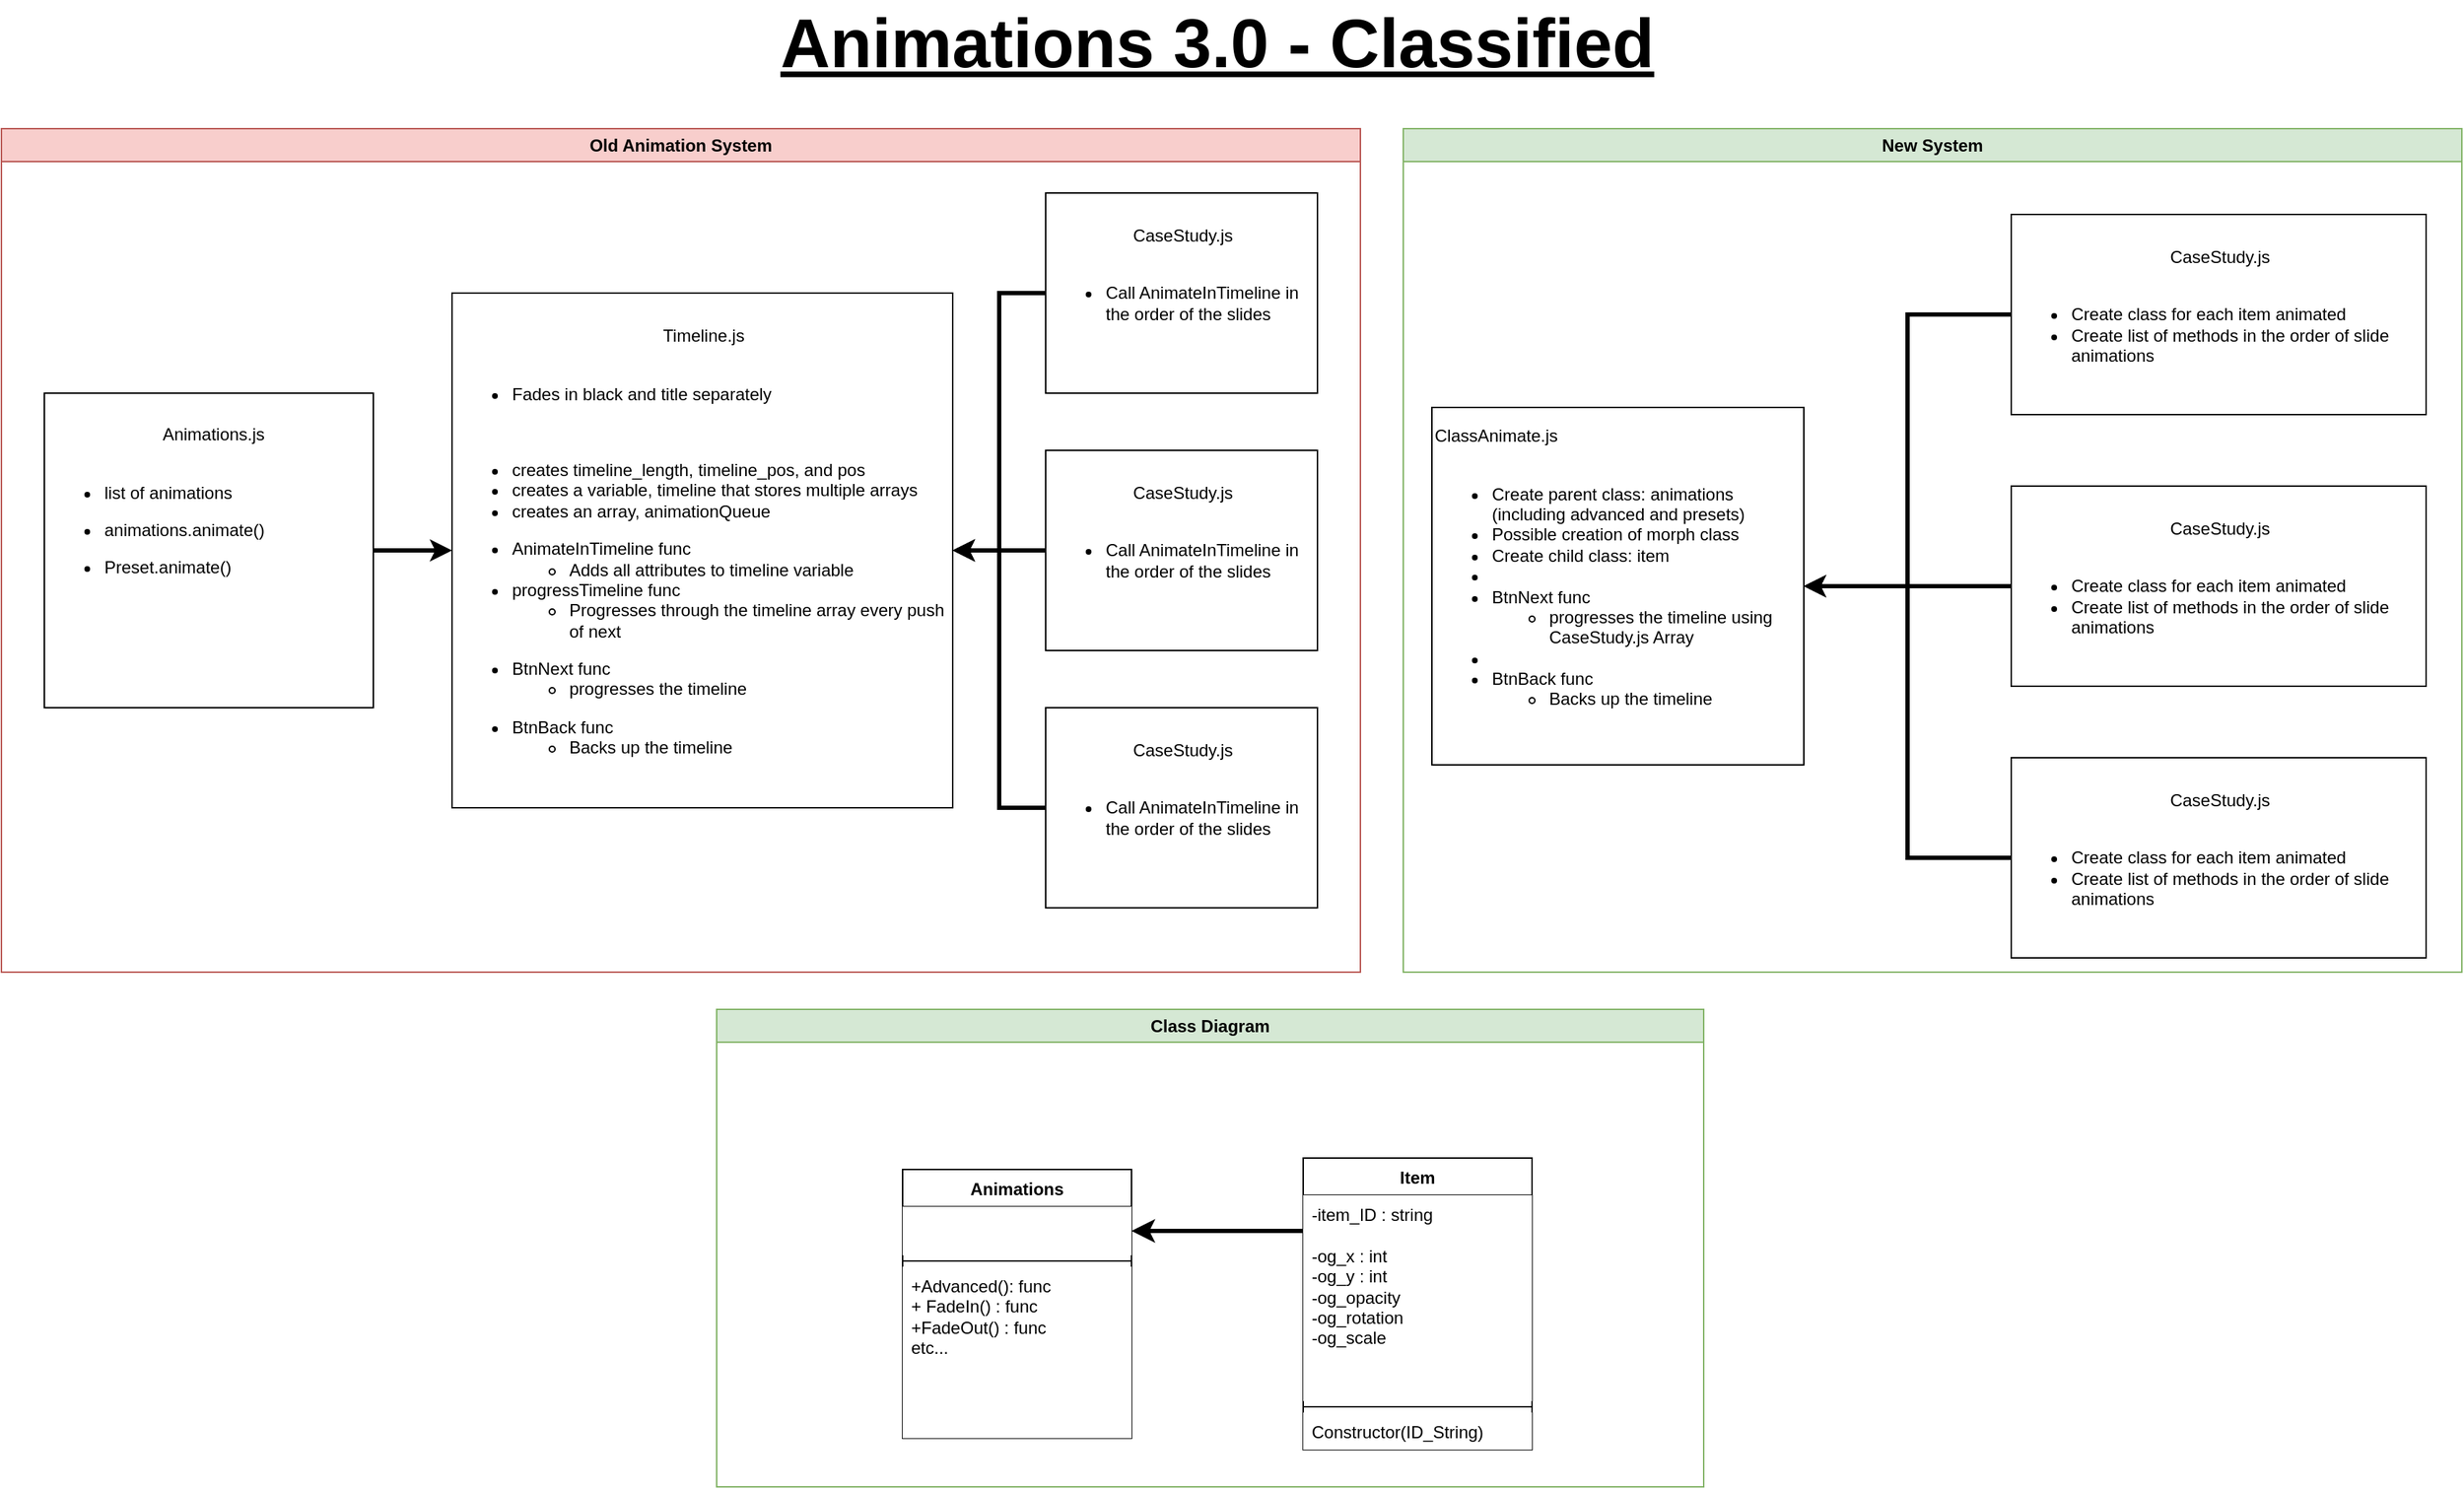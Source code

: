 <mxfile version="22.1.11" type="device">
  <diagram name="Page-1" id="jkemIDF-yhUULmrkBXbP">
    <mxGraphModel dx="2684" dy="3225" grid="1" gridSize="10" guides="1" tooltips="1" connect="1" arrows="1" fold="1" page="1" pageScale="1" pageWidth="850" pageHeight="1100" math="0" shadow="0">
      <root>
        <mxCell id="0" />
        <mxCell id="1" parent="0" />
        <mxCell id="szk8Xqu-uPIid_1Q9JTA-46" value="Old Animation System" style="swimlane;whiteSpace=wrap;html=1;fillColor=#f8cecc;strokeColor=#b85450;" vertex="1" parent="1">
          <mxGeometry x="-740" y="-1650" width="950" height="590" as="geometry" />
        </mxCell>
        <mxCell id="szk8Xqu-uPIid_1Q9JTA-45" style="edgeStyle=orthogonalEdgeStyle;rounded=0;orthogonalLoop=1;jettySize=auto;html=1;exitX=1;exitY=0.5;exitDx=0;exitDy=0;strokeWidth=3;" edge="1" parent="szk8Xqu-uPIid_1Q9JTA-46" source="szk8Xqu-uPIid_1Q9JTA-22" target="szk8Xqu-uPIid_1Q9JTA-23">
          <mxGeometry relative="1" as="geometry" />
        </mxCell>
        <mxCell id="szk8Xqu-uPIid_1Q9JTA-23" value="&lt;div style=&quot;text-align: center;&quot;&gt;&lt;span style=&quot;background-color: initial;&quot;&gt;Timeline.js&lt;/span&gt;&lt;/div&gt;&lt;div style=&quot;text-align: center;&quot;&gt;&lt;br&gt;&lt;/div&gt;&lt;ul&gt;&lt;li&gt;Fades in black and title separately&lt;/li&gt;&lt;/ul&gt;&lt;div&gt;&lt;br&gt;&lt;/div&gt;&lt;ul&gt;&lt;li&gt;creates timeline_length, timeline_pos, and pos&lt;/li&gt;&lt;li&gt;creates a variable, timeline that stores multiple arrays&lt;/li&gt;&lt;li&gt;creates an array, animationQueue&lt;/li&gt;&lt;/ul&gt;&lt;ul&gt;&lt;li&gt;AnimateInTimeline func&lt;/li&gt;&lt;ul&gt;&lt;li&gt;Adds all attributes to timeline variable&lt;/li&gt;&lt;/ul&gt;&lt;li&gt;progressTimeline func&lt;/li&gt;&lt;ul&gt;&lt;li&gt;Progresses through the timeline array every push of next&lt;/li&gt;&lt;/ul&gt;&lt;/ul&gt;&lt;ul&gt;&lt;li&gt;BtnNext func&lt;/li&gt;&lt;ul&gt;&lt;li&gt;progresses the timeline&lt;/li&gt;&lt;/ul&gt;&lt;/ul&gt;&lt;ul&gt;&lt;li&gt;BtnBack func&lt;/li&gt;&lt;ul&gt;&lt;li&gt;Backs up the timeline&lt;/li&gt;&lt;/ul&gt;&lt;/ul&gt;&lt;div&gt;&lt;/div&gt;" style="rounded=0;whiteSpace=wrap;html=1;align=left;" vertex="1" parent="szk8Xqu-uPIid_1Q9JTA-46">
          <mxGeometry x="315" y="115" width="350" height="360" as="geometry" />
        </mxCell>
        <mxCell id="szk8Xqu-uPIid_1Q9JTA-31" style="edgeStyle=orthogonalEdgeStyle;rounded=0;orthogonalLoop=1;jettySize=auto;html=1;exitX=0;exitY=0.5;exitDx=0;exitDy=0;entryX=1;entryY=0.5;entryDx=0;entryDy=0;strokeWidth=3;" edge="1" parent="szk8Xqu-uPIid_1Q9JTA-46" source="szk8Xqu-uPIid_1Q9JTA-26" target="szk8Xqu-uPIid_1Q9JTA-23">
          <mxGeometry relative="1" as="geometry" />
        </mxCell>
        <mxCell id="szk8Xqu-uPIid_1Q9JTA-33" style="edgeStyle=orthogonalEdgeStyle;rounded=0;orthogonalLoop=1;jettySize=auto;html=1;exitX=0;exitY=0.5;exitDx=0;exitDy=0;entryX=1;entryY=0.5;entryDx=0;entryDy=0;strokeWidth=3;" edge="1" parent="szk8Xqu-uPIid_1Q9JTA-46" source="szk8Xqu-uPIid_1Q9JTA-29" target="szk8Xqu-uPIid_1Q9JTA-23">
          <mxGeometry relative="1" as="geometry" />
        </mxCell>
        <mxCell id="szk8Xqu-uPIid_1Q9JTA-32" style="edgeStyle=orthogonalEdgeStyle;rounded=0;orthogonalLoop=1;jettySize=auto;html=1;exitX=0;exitY=0.5;exitDx=0;exitDy=0;strokeWidth=3;" edge="1" parent="szk8Xqu-uPIid_1Q9JTA-46" source="szk8Xqu-uPIid_1Q9JTA-30" target="szk8Xqu-uPIid_1Q9JTA-23">
          <mxGeometry relative="1" as="geometry" />
        </mxCell>
        <mxCell id="szk8Xqu-uPIid_1Q9JTA-22" value="&lt;div style=&quot;text-align: right;&quot;&gt;&lt;span style=&quot;background-color: initial;&quot;&gt;Animations.js&lt;/span&gt;&lt;/div&gt;&lt;div style=&quot;text-align: right;&quot;&gt;&lt;br&gt;&lt;/div&gt;&lt;ul&gt;&lt;li&gt;list of animations&lt;/li&gt;&lt;/ul&gt;&lt;div&gt;&lt;ul&gt;&lt;li&gt;animations.animate()&lt;/li&gt;&lt;/ul&gt;&lt;ul&gt;&lt;li&gt;Preset.animate()&lt;/li&gt;&lt;/ul&gt;&lt;/div&gt;&lt;br&gt;&lt;br&gt;&lt;br&gt;&lt;br&gt;" style="rounded=0;whiteSpace=wrap;html=1;align=left;" vertex="1" parent="szk8Xqu-uPIid_1Q9JTA-46">
          <mxGeometry x="30" y="185" width="230" height="220" as="geometry" />
        </mxCell>
        <mxCell id="szk8Xqu-uPIid_1Q9JTA-30" value="&lt;div style=&quot;text-align: center;&quot;&gt;&lt;span style=&quot;background-color: initial;&quot;&gt;CaseStudy.js&lt;/span&gt;&lt;/div&gt;&lt;div style=&quot;text-align: center;&quot;&gt;&lt;br&gt;&lt;/div&gt;&lt;ul&gt;&lt;li&gt;Call AnimateInTimeline in the order of the slides&lt;/li&gt;&lt;/ul&gt;&lt;div&gt;&lt;/div&gt;&lt;br&gt;" style="rounded=0;whiteSpace=wrap;html=1;align=left;" vertex="1" parent="szk8Xqu-uPIid_1Q9JTA-46">
          <mxGeometry x="730" y="225" width="190" height="140" as="geometry" />
        </mxCell>
        <mxCell id="szk8Xqu-uPIid_1Q9JTA-29" value="&lt;div style=&quot;text-align: center;&quot;&gt;&lt;span style=&quot;background-color: initial;&quot;&gt;CaseStudy.js&lt;/span&gt;&lt;/div&gt;&lt;div style=&quot;text-align: center;&quot;&gt;&lt;br&gt;&lt;/div&gt;&lt;ul&gt;&lt;li&gt;Call AnimateInTimeline in the order of the slides&lt;/li&gt;&lt;/ul&gt;&lt;div&gt;&lt;/div&gt;&lt;br&gt;" style="rounded=0;whiteSpace=wrap;html=1;align=left;" vertex="1" parent="szk8Xqu-uPIid_1Q9JTA-46">
          <mxGeometry x="730" y="405" width="190" height="140" as="geometry" />
        </mxCell>
        <mxCell id="szk8Xqu-uPIid_1Q9JTA-26" value="&lt;div style=&quot;text-align: center;&quot;&gt;&lt;span style=&quot;background-color: initial;&quot;&gt;CaseStudy.js&lt;/span&gt;&lt;/div&gt;&lt;div style=&quot;text-align: center;&quot;&gt;&lt;br&gt;&lt;/div&gt;&lt;ul&gt;&lt;li&gt;Call AnimateInTimeline in the order of the slides&lt;/li&gt;&lt;/ul&gt;&lt;div&gt;&lt;/div&gt;&lt;br&gt;" style="rounded=0;whiteSpace=wrap;html=1;align=left;" vertex="1" parent="szk8Xqu-uPIid_1Q9JTA-46">
          <mxGeometry x="730" y="45" width="190" height="140" as="geometry" />
        </mxCell>
        <mxCell id="szk8Xqu-uPIid_1Q9JTA-47" value="New System" style="swimlane;whiteSpace=wrap;html=1;fillColor=#d5e8d4;strokeColor=#82b366;" vertex="1" parent="1">
          <mxGeometry x="240" y="-1650" width="740" height="590" as="geometry" />
        </mxCell>
        <mxCell id="szk8Xqu-uPIid_1Q9JTA-34" value="&lt;div style=&quot;text-align: right;&quot;&gt;&lt;/div&gt;ClassAnimate.js&lt;br&gt;&lt;br&gt;&lt;ul&gt;&lt;li&gt;Create parent class: animations (including advanced and presets)&lt;/li&gt;&lt;li&gt;Possible creation of morph class&lt;/li&gt;&lt;li&gt;Create child class: item&lt;/li&gt;&lt;li&gt;&lt;br&gt;&lt;/li&gt;&lt;li style=&quot;border-color: var(--border-color);&quot;&gt;BtnNext func&lt;/li&gt;&lt;ul style=&quot;border-color: var(--border-color);&quot;&gt;&lt;li style=&quot;border-color: var(--border-color);&quot;&gt;progresses the timeline using CaseStudy.js Array&lt;/li&gt;&lt;/ul&gt;&lt;li style=&quot;border-color: var(--border-color);&quot;&gt;&amp;nbsp;&lt;/li&gt;&lt;li style=&quot;border-color: var(--border-color);&quot;&gt;BtnBack func&lt;/li&gt;&lt;ul style=&quot;border-color: var(--border-color);&quot;&gt;&lt;li style=&quot;border-color: var(--border-color);&quot;&gt;Backs up the timeline&lt;br&gt;&lt;/li&gt;&lt;/ul&gt;&lt;/ul&gt;&lt;br&gt;" style="rounded=0;whiteSpace=wrap;html=1;align=left;" vertex="1" parent="szk8Xqu-uPIid_1Q9JTA-47">
          <mxGeometry x="20" y="195" width="260" height="250" as="geometry" />
        </mxCell>
        <mxCell id="szk8Xqu-uPIid_1Q9JTA-38" style="edgeStyle=orthogonalEdgeStyle;rounded=0;orthogonalLoop=1;jettySize=auto;html=1;exitX=0;exitY=0.5;exitDx=0;exitDy=0;strokeWidth=3;" edge="1" parent="szk8Xqu-uPIid_1Q9JTA-47" source="szk8Xqu-uPIid_1Q9JTA-35" target="szk8Xqu-uPIid_1Q9JTA-34">
          <mxGeometry relative="1" as="geometry" />
        </mxCell>
        <mxCell id="szk8Xqu-uPIid_1Q9JTA-35" value="&lt;div style=&quot;text-align: center;&quot;&gt;&lt;span style=&quot;background-color: initial;&quot;&gt;CaseStudy.js&lt;/span&gt;&lt;/div&gt;&lt;div style=&quot;text-align: center;&quot;&gt;&lt;br&gt;&lt;/div&gt;&lt;ul&gt;&lt;li&gt;Create class for each item animated&lt;/li&gt;&lt;li&gt;Create list of methods in the order of slide animations&lt;/li&gt;&lt;/ul&gt;&lt;div&gt;&lt;/div&gt;" style="rounded=0;whiteSpace=wrap;html=1;align=left;" vertex="1" parent="szk8Xqu-uPIid_1Q9JTA-47">
          <mxGeometry x="425" y="60" width="290" height="140" as="geometry" />
        </mxCell>
        <mxCell id="szk8Xqu-uPIid_1Q9JTA-43" style="edgeStyle=orthogonalEdgeStyle;rounded=0;orthogonalLoop=1;jettySize=auto;html=1;exitX=0;exitY=0.5;exitDx=0;exitDy=0;strokeWidth=3;" edge="1" parent="szk8Xqu-uPIid_1Q9JTA-47" source="szk8Xqu-uPIid_1Q9JTA-41" target="szk8Xqu-uPIid_1Q9JTA-34">
          <mxGeometry relative="1" as="geometry" />
        </mxCell>
        <mxCell id="szk8Xqu-uPIid_1Q9JTA-41" value="&lt;div style=&quot;text-align: center;&quot;&gt;&lt;span style=&quot;background-color: initial;&quot;&gt;CaseStudy.js&lt;/span&gt;&lt;/div&gt;&lt;div style=&quot;text-align: center;&quot;&gt;&lt;br&gt;&lt;/div&gt;&lt;ul&gt;&lt;li&gt;Create class for each item animated&lt;/li&gt;&lt;li&gt;Create list of methods in the order of slide animations&lt;/li&gt;&lt;/ul&gt;&lt;div&gt;&lt;/div&gt;" style="rounded=0;whiteSpace=wrap;html=1;align=left;" vertex="1" parent="szk8Xqu-uPIid_1Q9JTA-47">
          <mxGeometry x="425" y="250" width="290" height="140" as="geometry" />
        </mxCell>
        <mxCell id="szk8Xqu-uPIid_1Q9JTA-44" style="edgeStyle=orthogonalEdgeStyle;rounded=0;orthogonalLoop=1;jettySize=auto;html=1;exitX=0;exitY=0.5;exitDx=0;exitDy=0;entryX=1;entryY=0.5;entryDx=0;entryDy=0;strokeWidth=3;" edge="1" parent="szk8Xqu-uPIid_1Q9JTA-47" source="szk8Xqu-uPIid_1Q9JTA-42" target="szk8Xqu-uPIid_1Q9JTA-34">
          <mxGeometry relative="1" as="geometry">
            <mxPoint x="325" y="470" as="targetPoint" />
          </mxGeometry>
        </mxCell>
        <mxCell id="szk8Xqu-uPIid_1Q9JTA-42" value="&lt;div style=&quot;text-align: center;&quot;&gt;&lt;span style=&quot;background-color: initial;&quot;&gt;CaseStudy.js&lt;/span&gt;&lt;/div&gt;&lt;div style=&quot;text-align: center;&quot;&gt;&lt;br&gt;&lt;/div&gt;&lt;ul&gt;&lt;li&gt;Create class for each item animated&lt;/li&gt;&lt;li&gt;Create list of methods in the order of slide animations&lt;/li&gt;&lt;/ul&gt;&lt;div&gt;&lt;/div&gt;" style="rounded=0;whiteSpace=wrap;html=1;align=left;" vertex="1" parent="szk8Xqu-uPIid_1Q9JTA-47">
          <mxGeometry x="425" y="440" width="290" height="140" as="geometry" />
        </mxCell>
        <mxCell id="szk8Xqu-uPIid_1Q9JTA-48" value="&lt;font style=&quot;font-size: 48px;&quot;&gt;&lt;u&gt;&lt;b&gt;Animations 3.0 - Classified&lt;/b&gt;&lt;/u&gt;&lt;/font&gt;" style="text;html=1;strokeColor=none;fillColor=none;align=center;verticalAlign=middle;whiteSpace=wrap;rounded=0;" vertex="1" parent="1">
          <mxGeometry x="-740" y="-1740" width="1700" height="60" as="geometry" />
        </mxCell>
        <mxCell id="szk8Xqu-uPIid_1Q9JTA-49" value="Class Diagram" style="swimlane;whiteSpace=wrap;html=1;startSize=23;fillColor=#d5e8d4;strokeColor=#82b366;" vertex="1" parent="1">
          <mxGeometry x="-240" y="-1034" width="690" height="334" as="geometry" />
        </mxCell>
        <mxCell id="HRhiw3p5UdutBXySXjKQ-10" value="Item" style="swimlane;fontStyle=1;align=center;verticalAlign=top;childLayout=stackLayout;horizontal=1;startSize=26;horizontalStack=0;resizeParent=1;resizeParentMax=0;resizeLast=0;collapsible=1;marginBottom=0;whiteSpace=wrap;html=1;" parent="szk8Xqu-uPIid_1Q9JTA-49" vertex="1">
          <mxGeometry x="410" y="104" width="160" height="204" as="geometry" />
        </mxCell>
        <mxCell id="HRhiw3p5UdutBXySXjKQ-11" value="-item_ID : string&lt;br&gt;&lt;br&gt;-og_x : int&lt;br&gt;-og_y : int&lt;br&gt;-og_opacity&lt;br&gt;-og_rotation&lt;br&gt;-og_scale" style="text;strokeColor=none;fillColor=default;align=left;verticalAlign=top;spacingLeft=4;spacingRight=4;overflow=hidden;rotatable=0;points=[[0,0.5],[1,0.5]];portConstraint=eastwest;whiteSpace=wrap;html=1;" parent="HRhiw3p5UdutBXySXjKQ-10" vertex="1">
          <mxGeometry y="26" width="160" height="144" as="geometry" />
        </mxCell>
        <mxCell id="HRhiw3p5UdutBXySXjKQ-12" value="" style="line;strokeWidth=1;fillColor=none;align=left;verticalAlign=middle;spacingTop=-1;spacingLeft=3;spacingRight=3;rotatable=0;labelPosition=right;points=[];portConstraint=eastwest;strokeColor=inherit;" parent="HRhiw3p5UdutBXySXjKQ-10" vertex="1">
          <mxGeometry y="170" width="160" height="8" as="geometry" />
        </mxCell>
        <mxCell id="HRhiw3p5UdutBXySXjKQ-13" value="Constructor(ID_String)" style="text;strokeColor=none;fillColor=default;align=left;verticalAlign=top;spacingLeft=4;spacingRight=4;overflow=hidden;rotatable=0;points=[[0,0.5],[1,0.5]];portConstraint=eastwest;whiteSpace=wrap;html=1;" parent="HRhiw3p5UdutBXySXjKQ-10" vertex="1">
          <mxGeometry y="178" width="160" height="26" as="geometry" />
        </mxCell>
        <mxCell id="HRhiw3p5UdutBXySXjKQ-14" value="Animations" style="swimlane;fontStyle=1;align=center;verticalAlign=top;childLayout=stackLayout;horizontal=1;startSize=26;horizontalStack=0;resizeParent=1;resizeParentMax=0;resizeLast=0;collapsible=1;marginBottom=0;whiteSpace=wrap;html=1;" parent="szk8Xqu-uPIid_1Q9JTA-49" vertex="1">
          <mxGeometry x="130" y="112" width="160" height="188" as="geometry" />
        </mxCell>
        <mxCell id="HRhiw3p5UdutBXySXjKQ-15" value="&amp;nbsp;" style="text;strokeColor=none;fillColor=default;align=left;verticalAlign=top;spacingLeft=4;spacingRight=4;overflow=hidden;rotatable=0;points=[[0,0.5],[1,0.5]];portConstraint=eastwest;whiteSpace=wrap;html=1;" parent="HRhiw3p5UdutBXySXjKQ-14" vertex="1">
          <mxGeometry y="26" width="160" height="34" as="geometry" />
        </mxCell>
        <mxCell id="HRhiw3p5UdutBXySXjKQ-16" value="" style="line;strokeWidth=1;fillColor=none;align=left;verticalAlign=middle;spacingTop=-1;spacingLeft=3;spacingRight=3;rotatable=0;labelPosition=right;points=[];portConstraint=eastwest;strokeColor=inherit;" parent="HRhiw3p5UdutBXySXjKQ-14" vertex="1">
          <mxGeometry y="60" width="160" height="8" as="geometry" />
        </mxCell>
        <mxCell id="HRhiw3p5UdutBXySXjKQ-17" value="+Advanced(): func&lt;br&gt;+ FadeIn() : func&lt;br&gt;+FadeOut() : func&lt;br&gt;etc..." style="text;strokeColor=none;fillColor=default;align=left;verticalAlign=top;spacingLeft=4;spacingRight=4;overflow=hidden;rotatable=0;points=[[0,0.5],[1,0.5]];portConstraint=eastwest;whiteSpace=wrap;html=1;" parent="HRhiw3p5UdutBXySXjKQ-14" vertex="1">
          <mxGeometry y="68" width="160" height="120" as="geometry" />
        </mxCell>
        <mxCell id="HRhiw3p5UdutBXySXjKQ-19" style="edgeStyle=orthogonalEdgeStyle;rounded=0;orthogonalLoop=1;jettySize=auto;html=1;exitX=0;exitY=0.25;exitDx=0;exitDy=0;entryX=1;entryY=0.5;entryDx=0;entryDy=0;strokeWidth=3;endSize=7;startSize=7;" parent="szk8Xqu-uPIid_1Q9JTA-49" source="HRhiw3p5UdutBXySXjKQ-10" target="HRhiw3p5UdutBXySXjKQ-15" edge="1">
          <mxGeometry relative="1" as="geometry" />
        </mxCell>
      </root>
    </mxGraphModel>
  </diagram>
</mxfile>
